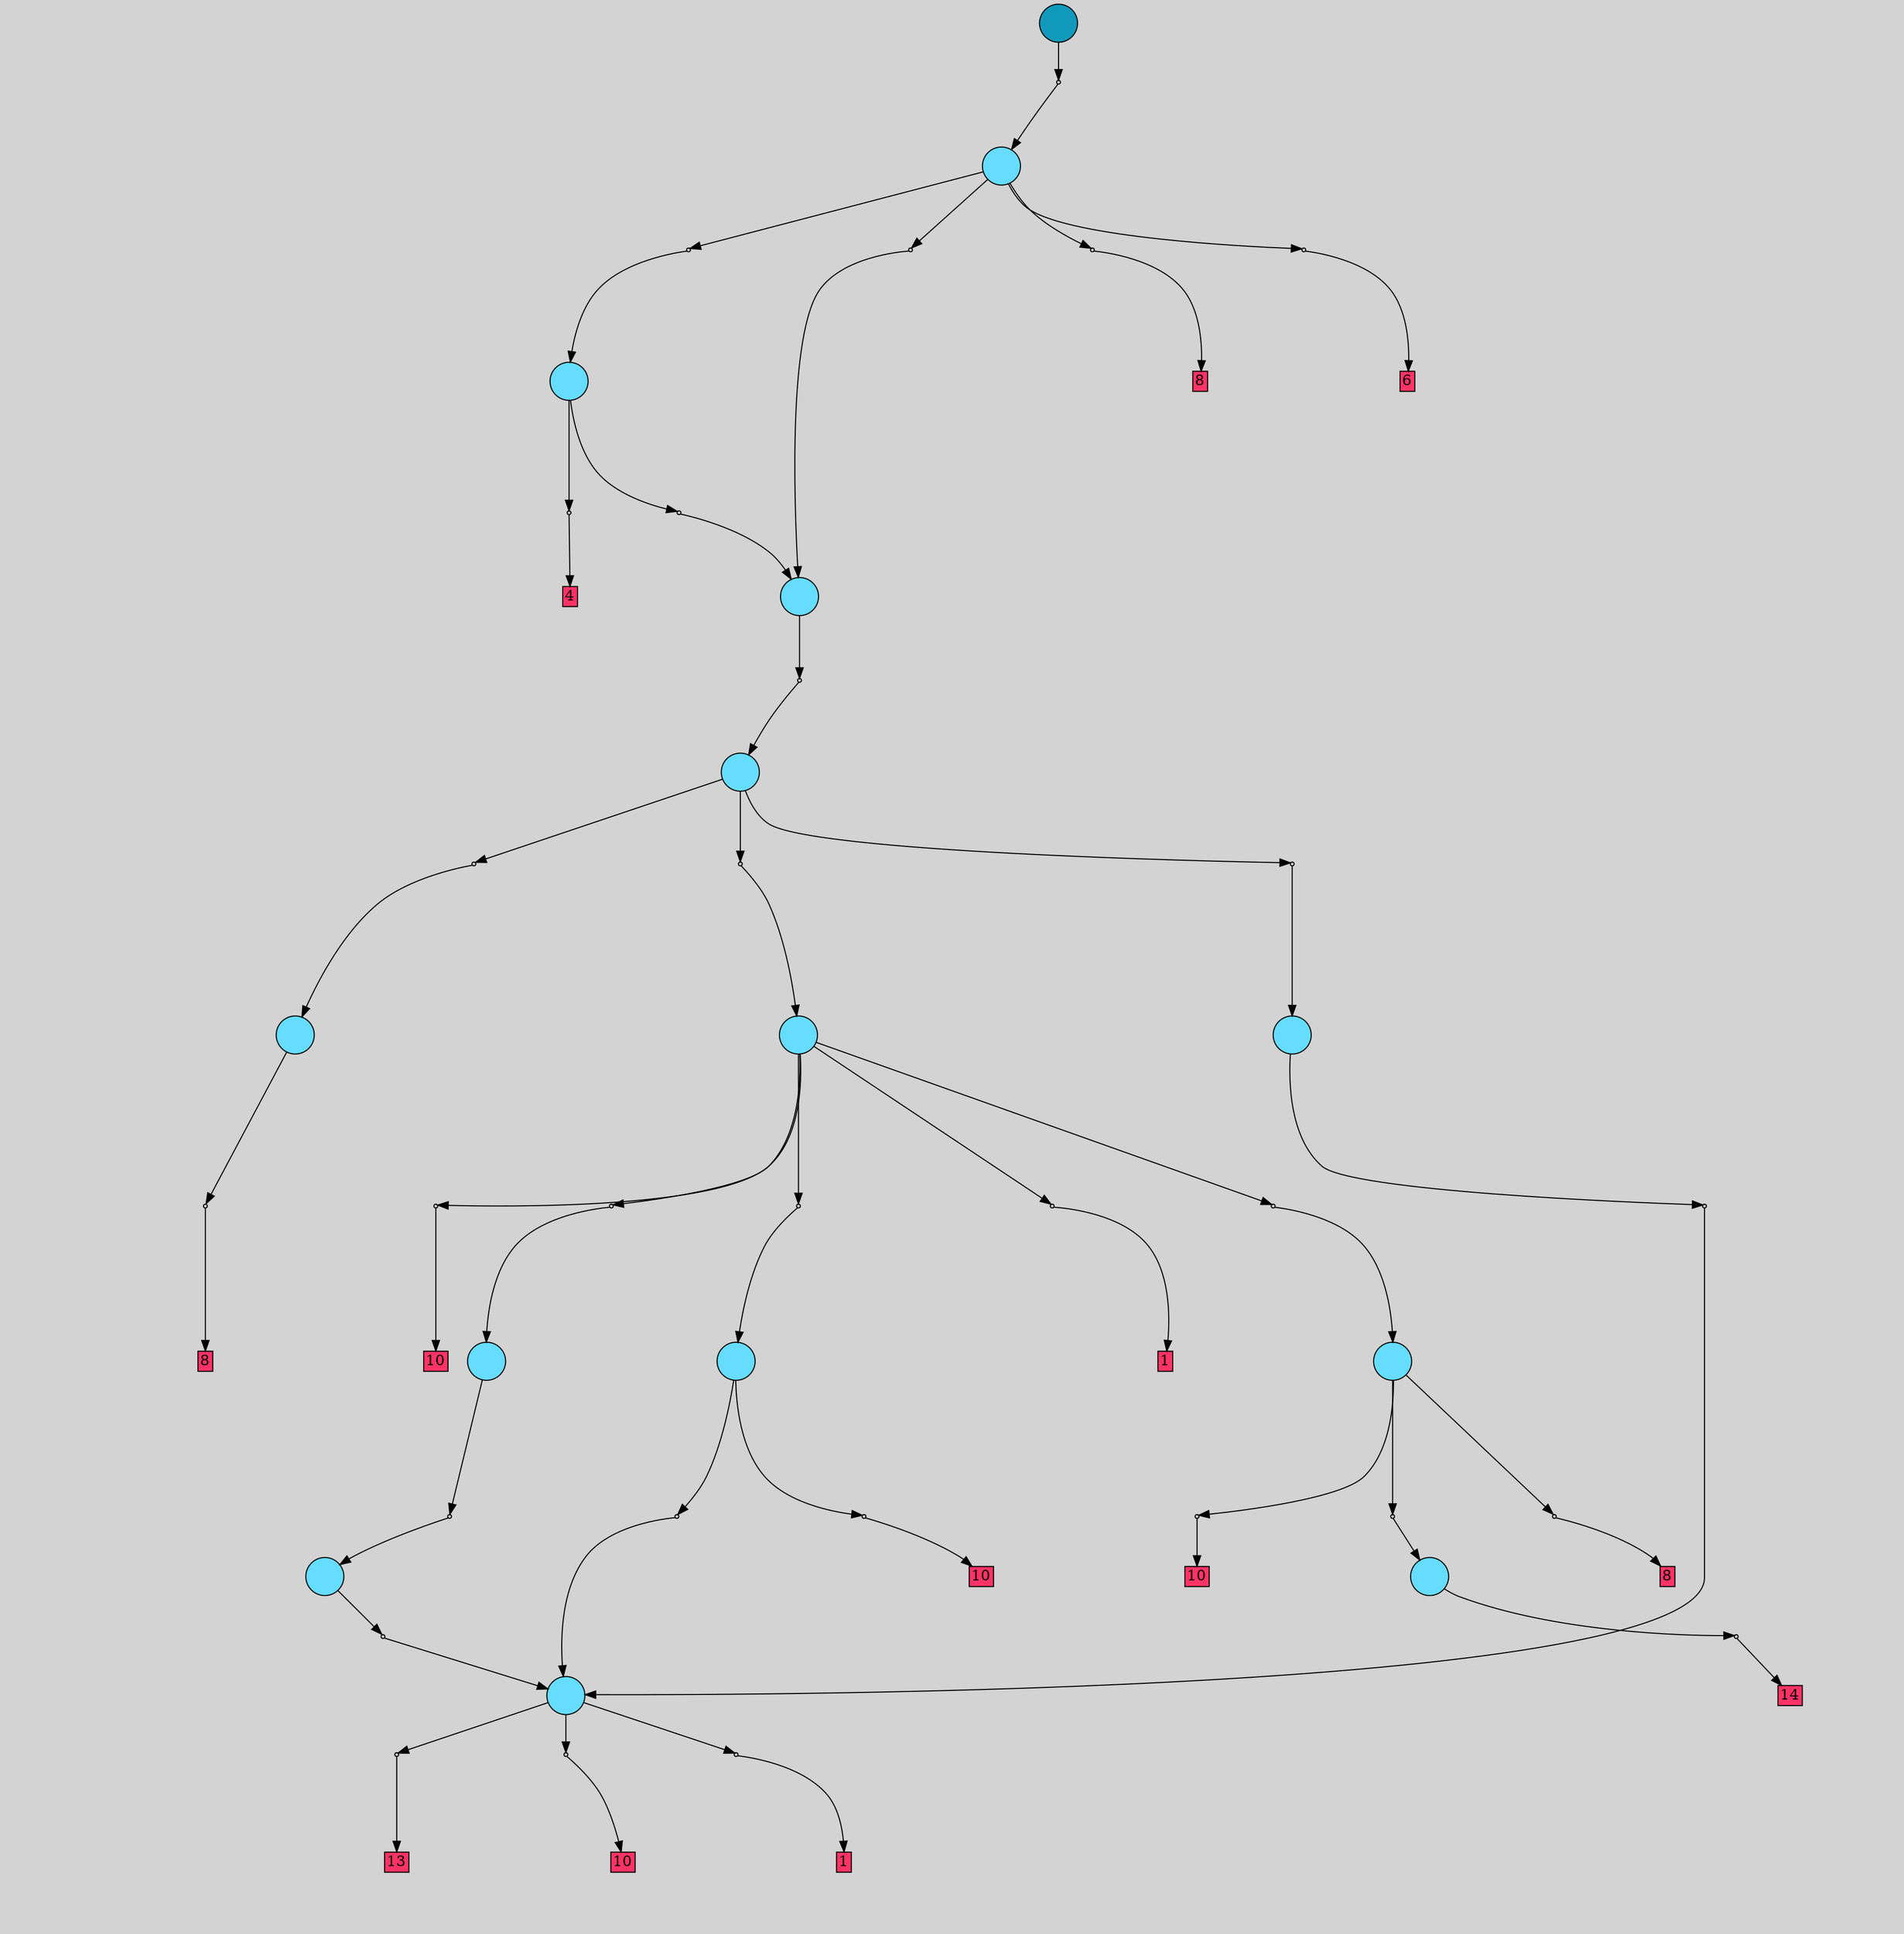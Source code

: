 digraph{
	graph[pad = "0.212, 0.055" bgcolor = lightgray]
	node[shape=circle style = filled label = ""]
		T0 [fillcolor="#66ddff"]
		T1 [fillcolor="#66ddff"]
		T2 [fillcolor="#66ddff"]
		T3 [fillcolor="#66ddff"]
		T4 [fillcolor="#66ddff"]
		T5 [fillcolor="#66ddff"]
		T6 [fillcolor="#66ddff"]
		T7 [fillcolor="#66ddff"]
		T8 [fillcolor="#66ddff"]
		T9 [fillcolor="#66ddff"]
		T10 [fillcolor="#66ddff"]
		T11 [fillcolor="#66ddff"]
		T12 [fillcolor="#66ddff"]
		T13 [fillcolor="#1199bb"]
		P0 [fillcolor="#cccccc" shape=point] //
		I0 [shape=box style=invis label="1|5&1|1163#1|713&#92;n1|0&1|813#0|1301&#92;n"]
		P0 -> I0[style=invis]
		A0 [fillcolor="#ff3366" shape=box margin=0.03 width=0 height=0 label="8"]
		T0 -> P0 -> A0
		P1 [fillcolor="#cccccc" shape=point] //
		I1 [shape=box style=invis label="5|1&1|410#0|1173&#92;n2|0&0|145#1|1042&#92;n"]
		P1 -> I1[style=invis]
		A1 [fillcolor="#ff3366" shape=box margin=0.03 width=0 height=0 label="13"]
		T1 -> P1 -> A1
		P2 [fillcolor="#cccccc" shape=point] //
		I2 [shape=box style=invis label="4|1&1|79#1|106&#92;n5|0&0|1249#0|599&#92;n2|2&1|664#0|256&#92;n2|6&1|1333#0|130&#92;n3|7&1|86#1|530&#92;n5|4&0|18#1|843&#92;n1|5&0|590#0|1244&#92;n4|0&0|1125#0|863&#92;n"]
		P2 -> I2[style=invis]
		A2 [fillcolor="#ff3366" shape=box margin=0.03 width=0 height=0 label="10"]
		T1 -> P2 -> A2
		P3 [fillcolor="#cccccc" shape=point] //
		I3 [shape=box style=invis label="4|2&1|942#1|85&#92;n0|1&1|720#0|258&#92;n7|0&1|746#0|773&#92;n3|0&0|1297#0|928&#92;n"]
		P3 -> I3[style=invis]
		A3 [fillcolor="#ff3366" shape=box margin=0.03 width=0 height=0 label="1"]
		T1 -> P3 -> A3
		P4 [fillcolor="#cccccc" shape=point] //
		I4 [shape=box style=invis label="1|0&1|713#1|911&#92;n"]
		P4 -> I4[style=invis]
		A4 [fillcolor="#ff3366" shape=box margin=0.03 width=0 height=0 label="14"]
		T2 -> P4 -> A4
		P5 [fillcolor="#cccccc" shape=point] //
		I5 [shape=box style=invis label="1|5&1|1163#1|713&#92;n1|0&1|1186#0|1301&#92;n"]
		P5 -> I5[style=invis]
		A5 [fillcolor="#ff3366" shape=box margin=0.03 width=0 height=0 label="8"]
		T3 -> P5 -> A5
		P6 [fillcolor="#cccccc" shape=point] //
		I6 [shape=box style=invis label="4|5&1|89#0|1339&#92;n7|0&0|805#0|731&#92;n"]
		P6 -> I6[style=invis]
		A6 [fillcolor="#ff3366" shape=box margin=0.03 width=0 height=0 label="10"]
		T3 -> P6 -> A6
		P7 [fillcolor="#cccccc" shape=point] //
		I7 [shape=box style=invis label="1|0&1|713#1|911&#92;n7|0&0|992#1|1109&#92;n"]
		P7 -> I7[style=invis]
		T3 -> P7 -> T2
		P8 [fillcolor="#cccccc" shape=point] //
		I8 [shape=box style=invis label="3|0&1|1297#0|1088&#92;n"]
		P8 -> I8[style=invis]
		T4 -> P8 -> T1
		P9 [fillcolor="#cccccc" shape=point] //
		I9 [shape=box style=invis label="3|0&1|47#0|1239&#92;n"]
		P9 -> I9[style=invis]
		T5 -> P9 -> T1
		P10 [fillcolor="#cccccc" shape=point] //
		I10 [shape=box style=invis label="3|0&1|1189#0|1009&#92;n"]
		P10 -> I10[style=invis]
		T6 -> P10 -> T4
		P11 [fillcolor="#cccccc" shape=point] //
		I11 [shape=box style=invis label="3|0&1|1325#0|217&#92;n"]
		P11 -> I11[style=invis]
		T7 -> P11 -> T1
		P12 [fillcolor="#cccccc" shape=point] //
		I12 [shape=box style=invis label="4|0&1|755#1|86&#92;n3|0&0|1208#0|1036&#92;n"]
		P12 -> I12[style=invis]
		A7 [fillcolor="#ff3366" shape=box margin=0.03 width=0 height=0 label="10"]
		T7 -> P12 -> A7
		P13 [fillcolor="#cccccc" shape=point] //
		I13 [shape=box style=invis label="6|1&1|79#1|106&#92;n5|0&0|1249#0|599&#92;n2|2&1|664#0|256&#92;n4|6&1|1333#0|130&#92;n4|5&1|668#0|1318&#92;n1|6&1|19#1|275&#92;n1|2&1|1299#0|1085&#92;n3|7&1|86#1|530&#92;n5|4&0|18#1|843&#92;n1|5&0|590#0|1244&#92;n4|0&0|1125#0|863&#92;n"]
		P13 -> I13[style=invis]
		T8 -> P13 -> T7
		P14 [fillcolor="#cccccc" shape=point] //
		I14 [shape=box style=invis label="4|2&1|683#0|160&#92;n7|6&1|1027#1|152&#92;n2|0&0|54#0|786&#92;n"]
		P14 -> I14[style=invis]
		T8 -> P14 -> T3
		P15 [fillcolor="#cccccc" shape=point] //
		I15 [shape=box style=invis label="7|3&1|1257#0|755&#92;n6|6&1|1270#0|380&#92;n1|2&0|1086#0|459&#92;n2|1&0|890#1|1029&#92;n0|0&0|865#1|578&#92;n7|0&0|1288#0|368&#92;n2|2&1|664#0|256&#92;n2|6&1|1333#0|130&#92;n4|5&1|527#0|1342&#92;n2|7&1|1051#1|753&#92;n1|2&1|1299#0|1085&#92;n3|6&0|1141#0|218&#92;n4|0&0|14#0|863&#92;n"]
		P15 -> I15[style=invis]
		T8 -> P15 -> T6
		P16 [fillcolor="#cccccc" shape=point] //
		I16 [shape=box style=invis label="5|4&1|103#0|1172&#92;n7|4&0|1252#0|1310&#92;n4|0&0|612#0|956&#92;n2|3&0|624#1|504&#92;n3|0&0|611#1|288&#92;n"]
		P16 -> I16[style=invis]
		A8 [fillcolor="#ff3366" shape=box margin=0.03 width=0 height=0 label="1"]
		T8 -> P16 -> A8
		P17 [fillcolor="#cccccc" shape=point] //
		I17 [shape=box style=invis label="7|5&1|902#0|227&#92;n4|3&0|397#1|419&#92;n4|1&1|79#1|106&#92;n5|6&1|351#0|121&#92;n1|2&0|1086#0|459&#92;n2|6&1|1333#0|130&#92;n4|5&1|527#0|1342&#92;n2|1&1|1023#0|1225&#92;n2|7&1|1051#1|753&#92;n5|0&0|785#1|319&#92;n4|7&0|807#0|288&#92;n1|2&1|1299#0|1085&#92;n3|6&0|1141#0|218&#92;n4|0&0|14#0|863&#92;n"]
		P17 -> I17[style=invis]
		A9 [fillcolor="#ff3366" shape=box margin=0.03 width=0 height=0 label="10"]
		T8 -> P17 -> A9
		P18 [fillcolor="#cccccc" shape=point] //
		I18 [shape=box style=invis label="6|4&0|231#0|437&#92;n4|0&0|964#1|911&#92;n"]
		P18 -> I18[style=invis]
		T9 -> P18 -> T8
		P19 [fillcolor="#cccccc" shape=point] //
		I19 [shape=box style=invis label="6|1&1|1315#1|1082&#92;n6|4&0|1009#1|198&#92;n6|6&1|872#0|1121&#92;n4|0&0|134#1|372&#92;n7|3&1|655#0|11&#92;n3|5&0|716#1|1277&#92;n7|6&0|971#1|1247&#92;n1|4&1|607#0|376&#92;n3|3&0|1006#0|213&#92;n0|6&0|468#0|451&#92;n7|3&0|422#0|581&#92;n7|1&0|875#0|751&#92;n6|5&1|229#0|581&#92;n1|0&0|1273#0|373&#92;n"]
		P19 -> I19[style=invis]
		T9 -> P19 -> T0
		P20 [fillcolor="#cccccc" shape=point] //
		I20 [shape=box style=invis label="7|6&0|1214#0|601&#92;n3|7&1|277#0|979&#92;n3|2&1|89#0|799&#92;n3|2&0|642#0|1180&#92;n2|1&1|497#1|561&#92;n0|4&0|246#0|311&#92;n3|6&0|938#0|36&#92;n2|0&0|553#1|1302&#92;n4|5&0|72#0|182&#92;n2|4&0|353#1|174&#92;n7|7&0|284#0|235&#92;n4|1&0|1265#0|1141&#92;n2|3&1|1093#0|991&#92;n3|7&0|667#1|1133&#92;n3|6&0|65#1|1090&#92;n4|0&0|783#0|614&#92;n"]
		P20 -> I20[style=invis]
		T9 -> P20 -> T5
		P21 [fillcolor="#cccccc" shape=point] //
		I21 [shape=box style=invis label="7|3&1|655#0|11&#92;n7|6&0|971#1|1247&#92;n7|3&0|422#0|676&#92;n7|1&0|875#0|751&#92;n6|5&1|229#0|581&#92;n1|0&0|1273#0|373&#92;n"]
		P21 -> I21[style=invis]
		T10 -> P21 -> T9
		P22 [fillcolor="#cccccc" shape=point] //
		I22 [shape=box style=invis label="6|4&1|1058#0|820&#92;n0|7&1|335#0|940&#92;n0|6&1|685#1|845&#92;n7|3&0|447#1|322&#92;n4|0&0|659#0|126&#92;n"]
		P22 -> I22[style=invis]
		A10 [fillcolor="#ff3366" shape=box margin=0.03 width=0 height=0 label="4"]
		T11 -> P22 -> A10
		P23 [fillcolor="#cccccc" shape=point] //
		I23 [shape=box style=invis label="7|7&1|166#0|708&#92;n0|4&0|143#1|1192&#92;n1|0&0|76#1|1167&#92;n"]
		P23 -> I23[style=invis]
		T11 -> P23 -> T10
		P24 [fillcolor="#cccccc" shape=point] //
		I24 [shape=box style=invis label="2|0&0|1261#1|801&#92;n4|1&0|1062#0|640&#92;n0|6&0|22#0|1001&#92;n2|0&0|37#0|470&#92;n0|3&0|293#1|58&#92;n2|7&0|1014#0|443&#92;n3|0&0|1008#0|943&#92;n3|3&0|232#1|621&#92;n0|4&1|715#1|917&#92;n4|6&0|1028#0|259&#92;n3|0&1|840#0|710&#92;n"]
		P24 -> I24[style=invis]
		T12 -> P24 -> T11
		P25 [fillcolor="#cccccc" shape=point] //
		I25 [shape=box style=invis label="7|4&1|328#1|1184&#92;n1|2&1|620#0|716&#92;n2|0&0|1332#0|786&#92;n"]
		P25 -> I25[style=invis]
		A11 [fillcolor="#ff3366" shape=box margin=0.03 width=0 height=0 label="8"]
		T12 -> P25 -> A11
		P26 [fillcolor="#cccccc" shape=point] //
		I26 [shape=box style=invis label="1|2&1|568#1|684&#92;n7|1&0|458#0|440&#92;n1|0&0|513#1|63&#92;n"]
		P26 -> I26[style=invis]
		A12 [fillcolor="#ff3366" shape=box margin=0.03 width=0 height=0 label="6"]
		T12 -> P26 -> A12
		P27 [fillcolor="#cccccc" shape=point] //
		I27 [shape=box style=invis label="7|7&1|166#0|708&#92;n0|4&0|143#1|1192&#92;n1|0&0|76#1|1167&#92;n"]
		P27 -> I27[style=invis]
		T12 -> P27 -> T10
		P28 [fillcolor="#cccccc" shape=point] //
		I28 [shape=box style=invis label="7|2&1|470#0|30&#92;n2|6&1|183#0|970&#92;n1|1&1|495#1|251&#92;n7|2&0|662#1|552&#92;n2|0&0|570#0|353&#92;n"]
		P28 -> I28[style=invis]
		T13 -> P28 -> T12
		{ rank= same T13 }
}
